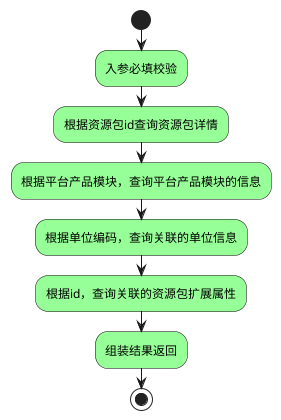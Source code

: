 @startuml
'https://plantuml.com/activity-diagram-beta
skinparam Activity {
	BorderColor Black
	BackgroundColor PHYSICAL
}

start
:入参必填校验;
:根据资源包id查询资源包详情;
:根据平台产品模块，查询平台产品模块的信息;
:根据单位编码，查询关联的单位信息;
:根据id，查询关联的资源包扩展属性;
:组装结果返回;

stop
@enduml


object 商品规格属性cmc_specification_attribute_scope{
row1 => id=11;specification_code=10001;specification_version=1111;attribute_code=CS;
}

object 商品规格属性定义表cmc_specification_attribute_define{
row1 => specification_attribute_code=10001;attribute=enumValue-枚举值;attribute_data=1;
}

object 商品属性信息表cmc_attribute {
row1 => id=1;code=CS;type=2-枚举;
}

商品规格信息表cmc_specification_item -- 商品规格属性cmc_specification_attribute_scope
商品规格属性cmc_specification_attribute_scope -- 商品属性信息表cmc_attribute

商品规格属性cmc_specification_attribute_scope -- 商品规格属性定义表cmc_specification_attribute_define

